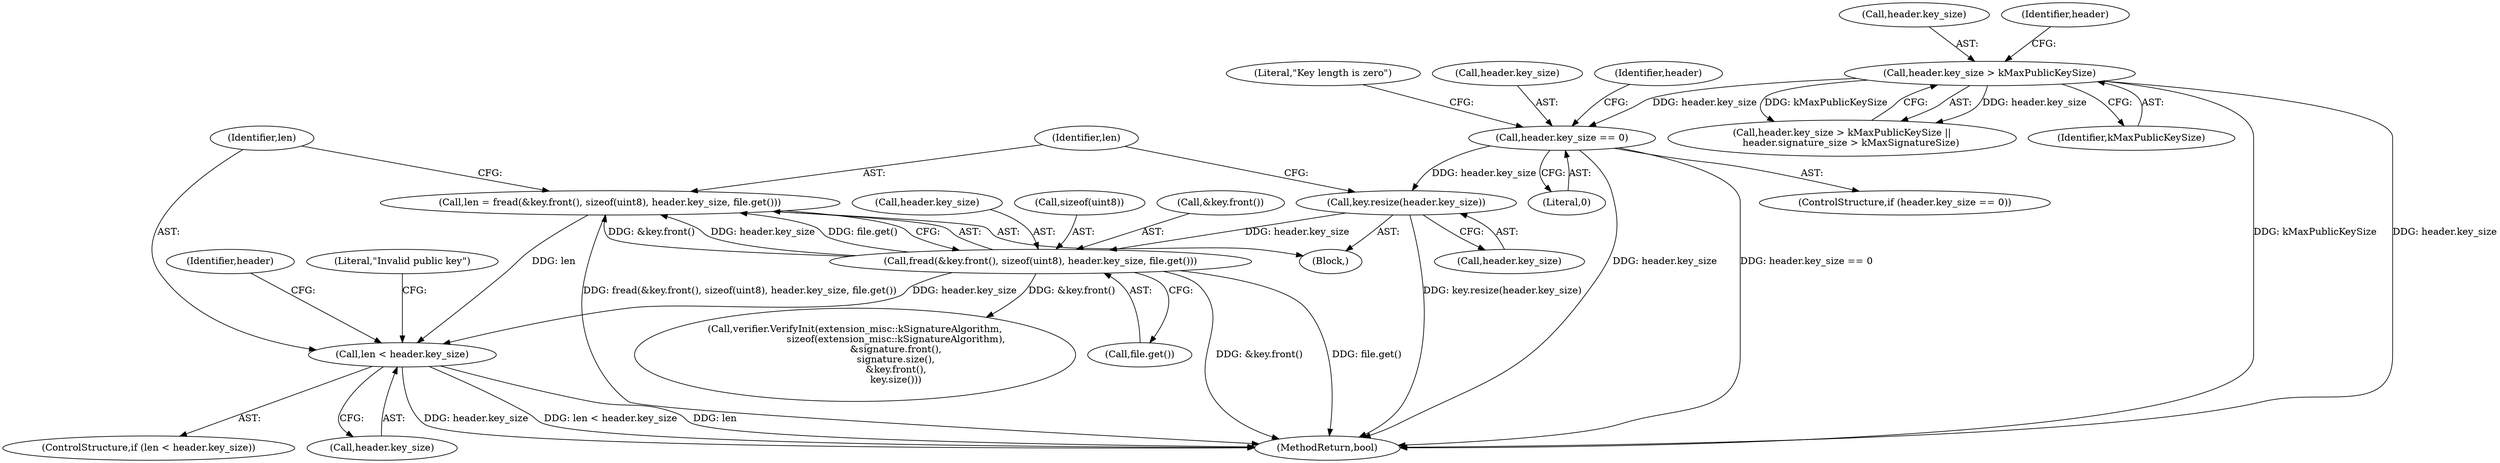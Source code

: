digraph "0_Chrome_ffeada1f2de5281d59ea48c94c4001a568092cd3@API" {
"1000202" [label="(Call,len = fread(&key.front(), sizeof(uint8), header.key_size, file.get()))"];
"1000204" [label="(Call,fread(&key.front(), sizeof(uint8), header.key_size, file.get()))"];
"1000198" [label="(Call,key.resize(header.key_size))"];
"1000176" [label="(Call,header.key_size == 0)"];
"1000160" [label="(Call,header.key_size > kMaxPublicKeySize)"];
"1000214" [label="(Call,len < header.key_size)"];
"1000175" [label="(ControlStructure,if (header.key_size == 0))"];
"1000101" [label="(Block,)"];
"1000180" [label="(Literal,0)"];
"1000183" [label="(Literal,\"Key length is zero\")"];
"1000227" [label="(Identifier,header)"];
"1000203" [label="(Identifier,len)"];
"1000161" [label="(Call,header.key_size)"];
"1000176" [label="(Call,header.key_size == 0)"];
"1000177" [label="(Call,header.key_size)"];
"1000216" [label="(Call,header.key_size)"];
"1000254" [label="(Call,verifier.VerifyInit(extension_misc::kSignatureAlgorithm,\n                           sizeof(extension_misc::kSignatureAlgorithm),\n                           &signature.front(),\n                           signature.size(),\n                           &key.front(),\n                           key.size()))"];
"1000164" [label="(Identifier,kMaxPublicKeySize)"];
"1000160" [label="(Call,header.key_size > kMaxPublicKeySize)"];
"1000209" [label="(Call,header.key_size)"];
"1000198" [label="(Call,key.resize(header.key_size))"];
"1000202" [label="(Call,len = fread(&key.front(), sizeof(uint8), header.key_size, file.get()))"];
"1000221" [label="(Literal,\"Invalid public key\")"];
"1000189" [label="(Identifier,header)"];
"1000207" [label="(Call,sizeof(uint8))"];
"1000199" [label="(Call,header.key_size)"];
"1000303" [label="(MethodReturn,bool)"];
"1000212" [label="(Call,file.get())"];
"1000214" [label="(Call,len < header.key_size)"];
"1000167" [label="(Identifier,header)"];
"1000204" [label="(Call,fread(&key.front(), sizeof(uint8), header.key_size, file.get()))"];
"1000159" [label="(Call,header.key_size > kMaxPublicKeySize ||\n      header.signature_size > kMaxSignatureSize)"];
"1000213" [label="(ControlStructure,if (len < header.key_size))"];
"1000205" [label="(Call,&key.front())"];
"1000215" [label="(Identifier,len)"];
"1000202" -> "1000101"  [label="AST: "];
"1000202" -> "1000204"  [label="CFG: "];
"1000203" -> "1000202"  [label="AST: "];
"1000204" -> "1000202"  [label="AST: "];
"1000215" -> "1000202"  [label="CFG: "];
"1000202" -> "1000303"  [label="DDG: fread(&key.front(), sizeof(uint8), header.key_size, file.get())"];
"1000204" -> "1000202"  [label="DDG: &key.front()"];
"1000204" -> "1000202"  [label="DDG: header.key_size"];
"1000204" -> "1000202"  [label="DDG: file.get()"];
"1000202" -> "1000214"  [label="DDG: len"];
"1000204" -> "1000212"  [label="CFG: "];
"1000205" -> "1000204"  [label="AST: "];
"1000207" -> "1000204"  [label="AST: "];
"1000209" -> "1000204"  [label="AST: "];
"1000212" -> "1000204"  [label="AST: "];
"1000204" -> "1000303"  [label="DDG: file.get()"];
"1000204" -> "1000303"  [label="DDG: &key.front()"];
"1000198" -> "1000204"  [label="DDG: header.key_size"];
"1000204" -> "1000214"  [label="DDG: header.key_size"];
"1000204" -> "1000254"  [label="DDG: &key.front()"];
"1000198" -> "1000101"  [label="AST: "];
"1000198" -> "1000199"  [label="CFG: "];
"1000199" -> "1000198"  [label="AST: "];
"1000203" -> "1000198"  [label="CFG: "];
"1000198" -> "1000303"  [label="DDG: key.resize(header.key_size)"];
"1000176" -> "1000198"  [label="DDG: header.key_size"];
"1000176" -> "1000175"  [label="AST: "];
"1000176" -> "1000180"  [label="CFG: "];
"1000177" -> "1000176"  [label="AST: "];
"1000180" -> "1000176"  [label="AST: "];
"1000183" -> "1000176"  [label="CFG: "];
"1000189" -> "1000176"  [label="CFG: "];
"1000176" -> "1000303"  [label="DDG: header.key_size == 0"];
"1000176" -> "1000303"  [label="DDG: header.key_size"];
"1000160" -> "1000176"  [label="DDG: header.key_size"];
"1000160" -> "1000159"  [label="AST: "];
"1000160" -> "1000164"  [label="CFG: "];
"1000161" -> "1000160"  [label="AST: "];
"1000164" -> "1000160"  [label="AST: "];
"1000167" -> "1000160"  [label="CFG: "];
"1000159" -> "1000160"  [label="CFG: "];
"1000160" -> "1000303"  [label="DDG: kMaxPublicKeySize"];
"1000160" -> "1000303"  [label="DDG: header.key_size"];
"1000160" -> "1000159"  [label="DDG: header.key_size"];
"1000160" -> "1000159"  [label="DDG: kMaxPublicKeySize"];
"1000214" -> "1000213"  [label="AST: "];
"1000214" -> "1000216"  [label="CFG: "];
"1000215" -> "1000214"  [label="AST: "];
"1000216" -> "1000214"  [label="AST: "];
"1000221" -> "1000214"  [label="CFG: "];
"1000227" -> "1000214"  [label="CFG: "];
"1000214" -> "1000303"  [label="DDG: header.key_size"];
"1000214" -> "1000303"  [label="DDG: len < header.key_size"];
"1000214" -> "1000303"  [label="DDG: len"];
}
